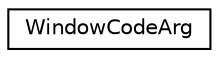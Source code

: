 digraph "Graphical Class Hierarchy"
{
 // LATEX_PDF_SIZE
  edge [fontname="Helvetica",fontsize="10",labelfontname="Helvetica",labelfontsize="10"];
  node [fontname="Helvetica",fontsize="10",shape=record];
  rankdir="LR";
  Node0 [label="WindowCodeArg",height=0.2,width=0.4,color="black", fillcolor="white", style="filled",URL="$db/d1b/sqlite3_8c.html#de/dc8/structWindowCodeArg",tooltip=" "];
}
